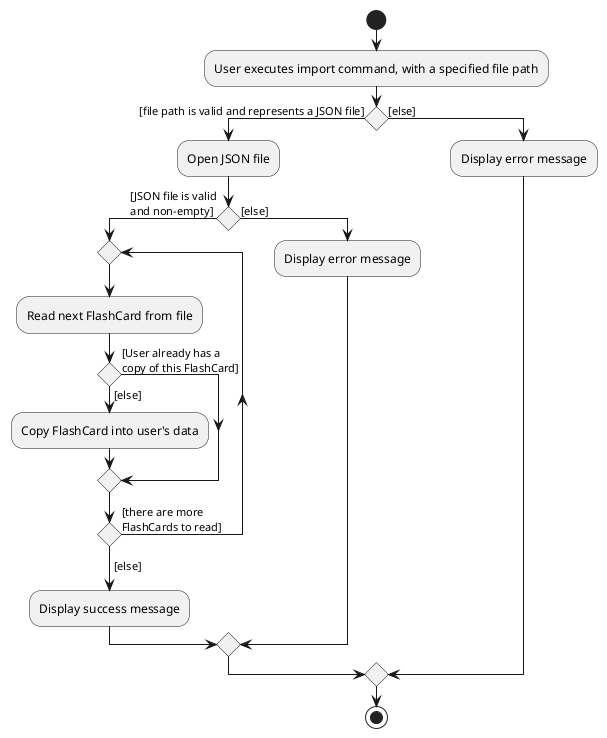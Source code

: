 @startuml
start
:User executes import command, with a specified file path;

'Since the beta syntax does not support placing the condition outside the
'diamond we place it as the true branch instead.

if () then ([file path is valid and represents a JSON file])
    :Open JSON file;
    if () then ([JSON file is valid\nand non-empty])
            repeat
            :Read next FlashCard from file;
            if () then ([User already has a\ncopy of this FlashCard])
            else ([else])
                :Copy FlashCard into user's data;
            endif
            repeat while () is ([there are more\nFlashCards to read])
            ->[else];
        :Display success message;
    else ([else])
        :Display error message;
    endif
else ([else])
    :Display error message;
endif
stop
@enduml
